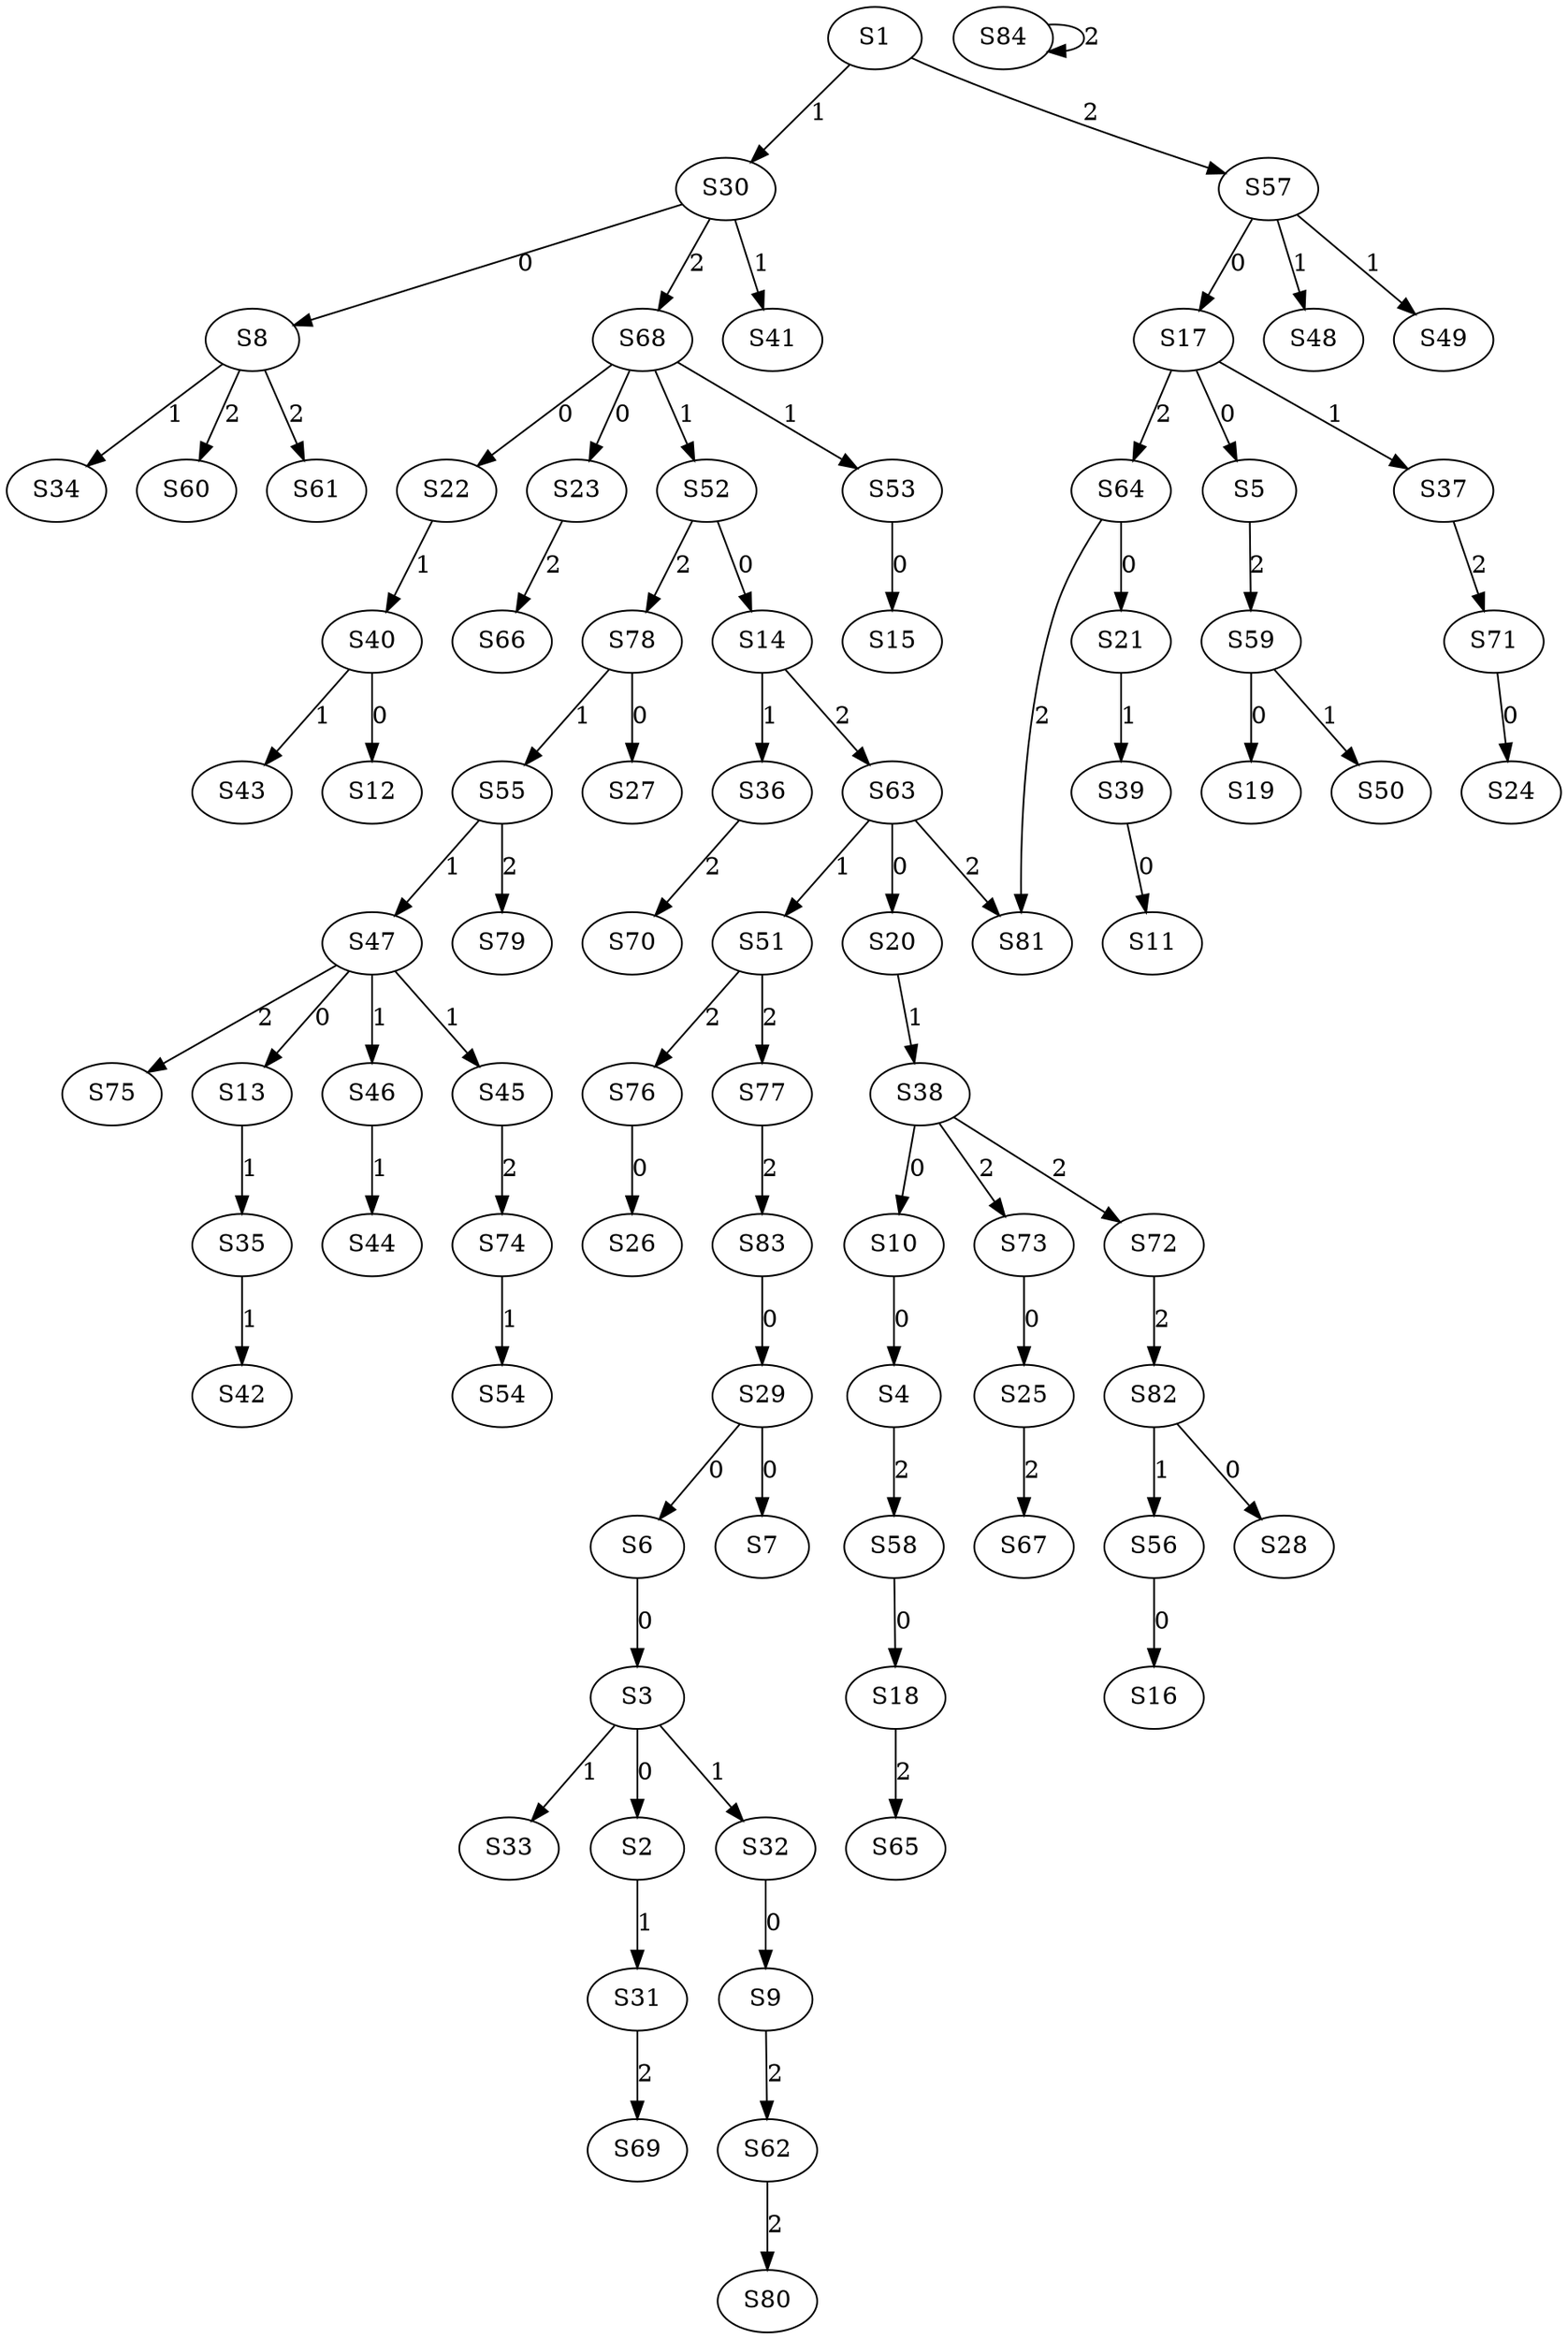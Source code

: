 strict digraph {
	S3 -> S2 [ label = 0 ];
	S6 -> S3 [ label = 0 ];
	S10 -> S4 [ label = 0 ];
	S17 -> S5 [ label = 0 ];
	S29 -> S6 [ label = 0 ];
	S29 -> S7 [ label = 0 ];
	S30 -> S8 [ label = 0 ];
	S32 -> S9 [ label = 0 ];
	S38 -> S10 [ label = 0 ];
	S39 -> S11 [ label = 0 ];
	S40 -> S12 [ label = 0 ];
	S47 -> S13 [ label = 0 ];
	S52 -> S14 [ label = 0 ];
	S53 -> S15 [ label = 0 ];
	S56 -> S16 [ label = 0 ];
	S57 -> S17 [ label = 0 ];
	S58 -> S18 [ label = 0 ];
	S59 -> S19 [ label = 0 ];
	S63 -> S20 [ label = 0 ];
	S64 -> S21 [ label = 0 ];
	S68 -> S22 [ label = 0 ];
	S68 -> S23 [ label = 0 ];
	S71 -> S24 [ label = 0 ];
	S73 -> S25 [ label = 0 ];
	S76 -> S26 [ label = 0 ];
	S78 -> S27 [ label = 0 ];
	S82 -> S28 [ label = 0 ];
	S83 -> S29 [ label = 0 ];
	S1 -> S30 [ label = 1 ];
	S2 -> S31 [ label = 1 ];
	S3 -> S32 [ label = 1 ];
	S3 -> S33 [ label = 1 ];
	S8 -> S34 [ label = 1 ];
	S13 -> S35 [ label = 1 ];
	S14 -> S36 [ label = 1 ];
	S17 -> S37 [ label = 1 ];
	S20 -> S38 [ label = 1 ];
	S21 -> S39 [ label = 1 ];
	S22 -> S40 [ label = 1 ];
	S30 -> S41 [ label = 1 ];
	S35 -> S42 [ label = 1 ];
	S40 -> S43 [ label = 1 ];
	S46 -> S44 [ label = 1 ];
	S47 -> S45 [ label = 1 ];
	S47 -> S46 [ label = 1 ];
	S55 -> S47 [ label = 1 ];
	S57 -> S48 [ label = 1 ];
	S57 -> S49 [ label = 1 ];
	S59 -> S50 [ label = 1 ];
	S63 -> S51 [ label = 1 ];
	S68 -> S52 [ label = 1 ];
	S68 -> S53 [ label = 1 ];
	S74 -> S54 [ label = 1 ];
	S78 -> S55 [ label = 1 ];
	S82 -> S56 [ label = 1 ];
	S1 -> S57 [ label = 2 ];
	S4 -> S58 [ label = 2 ];
	S5 -> S59 [ label = 2 ];
	S8 -> S60 [ label = 2 ];
	S8 -> S61 [ label = 2 ];
	S9 -> S62 [ label = 2 ];
	S14 -> S63 [ label = 2 ];
	S17 -> S64 [ label = 2 ];
	S18 -> S65 [ label = 2 ];
	S23 -> S66 [ label = 2 ];
	S25 -> S67 [ label = 2 ];
	S30 -> S68 [ label = 2 ];
	S31 -> S69 [ label = 2 ];
	S36 -> S70 [ label = 2 ];
	S37 -> S71 [ label = 2 ];
	S38 -> S72 [ label = 2 ];
	S38 -> S73 [ label = 2 ];
	S45 -> S74 [ label = 2 ];
	S47 -> S75 [ label = 2 ];
	S51 -> S76 [ label = 2 ];
	S51 -> S77 [ label = 2 ];
	S52 -> S78 [ label = 2 ];
	S55 -> S79 [ label = 2 ];
	S62 -> S80 [ label = 2 ];
	S64 -> S81 [ label = 2 ];
	S72 -> S82 [ label = 2 ];
	S77 -> S83 [ label = 2 ];
	S84 -> S84 [ label = 2 ];
	S63 -> S81 [ label = 2 ];
}